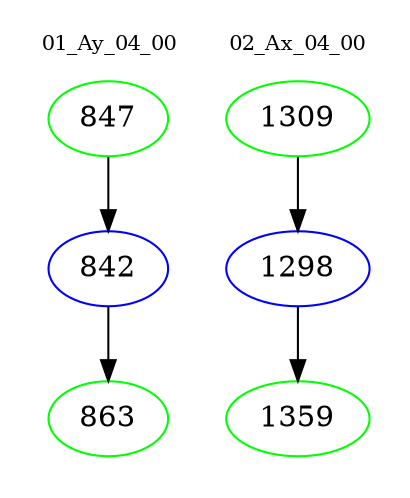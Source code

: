 digraph{
subgraph cluster_0 {
color = white
label = "01_Ay_04_00";
fontsize=10;
T0_847 [label="847", color="green"]
T0_847 -> T0_842 [color="black"]
T0_842 [label="842", color="blue"]
T0_842 -> T0_863 [color="black"]
T0_863 [label="863", color="green"]
}
subgraph cluster_1 {
color = white
label = "02_Ax_04_00";
fontsize=10;
T1_1309 [label="1309", color="green"]
T1_1309 -> T1_1298 [color="black"]
T1_1298 [label="1298", color="blue"]
T1_1298 -> T1_1359 [color="black"]
T1_1359 [label="1359", color="green"]
}
}
